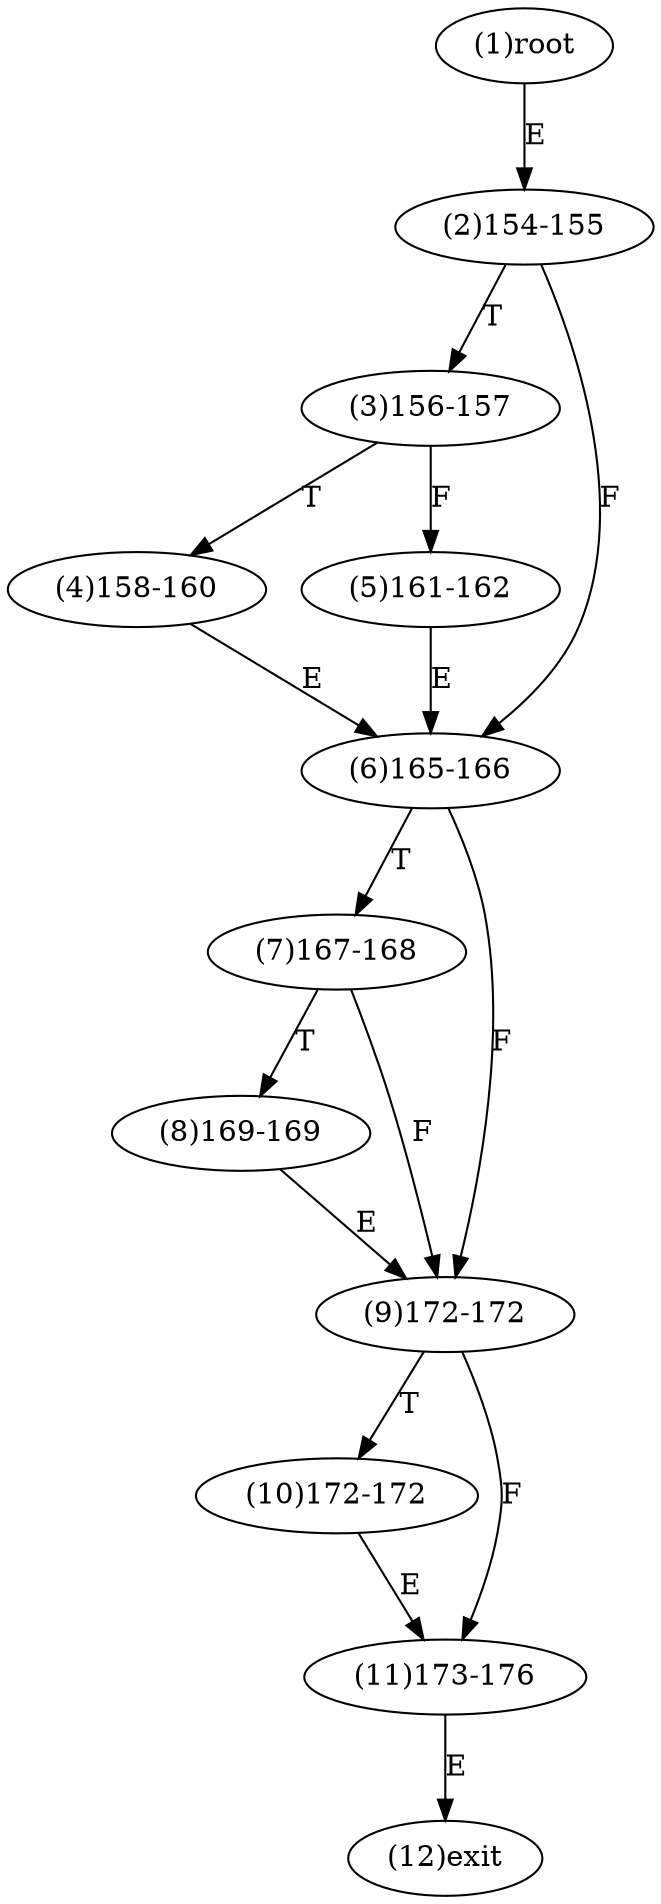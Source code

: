 digraph "" { 
1[ label="(1)root"];
2[ label="(2)154-155"];
3[ label="(3)156-157"];
4[ label="(4)158-160"];
5[ label="(5)161-162"];
6[ label="(6)165-166"];
7[ label="(7)167-168"];
8[ label="(8)169-169"];
9[ label="(9)172-172"];
10[ label="(10)172-172"];
11[ label="(11)173-176"];
12[ label="(12)exit"];
1->2[ label="E"];
2->6[ label="F"];
2->3[ label="T"];
3->5[ label="F"];
3->4[ label="T"];
4->6[ label="E"];
5->6[ label="E"];
6->9[ label="F"];
6->7[ label="T"];
7->9[ label="F"];
7->8[ label="T"];
8->9[ label="E"];
9->11[ label="F"];
9->10[ label="T"];
10->11[ label="E"];
11->12[ label="E"];
}